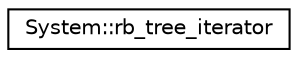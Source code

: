 digraph G
{
  edge [fontname="Helvetica",fontsize="10",labelfontname="Helvetica",labelfontsize="10"];
  node [fontname="Helvetica",fontsize="10",shape=record];
  rankdir="LR";
  Node1 [label="System::rb_tree_iterator",height=0.2,width=0.4,color="black", fillcolor="white", style="filled",URL="$class_system_1_1rb__tree__iterator.html"];
}
